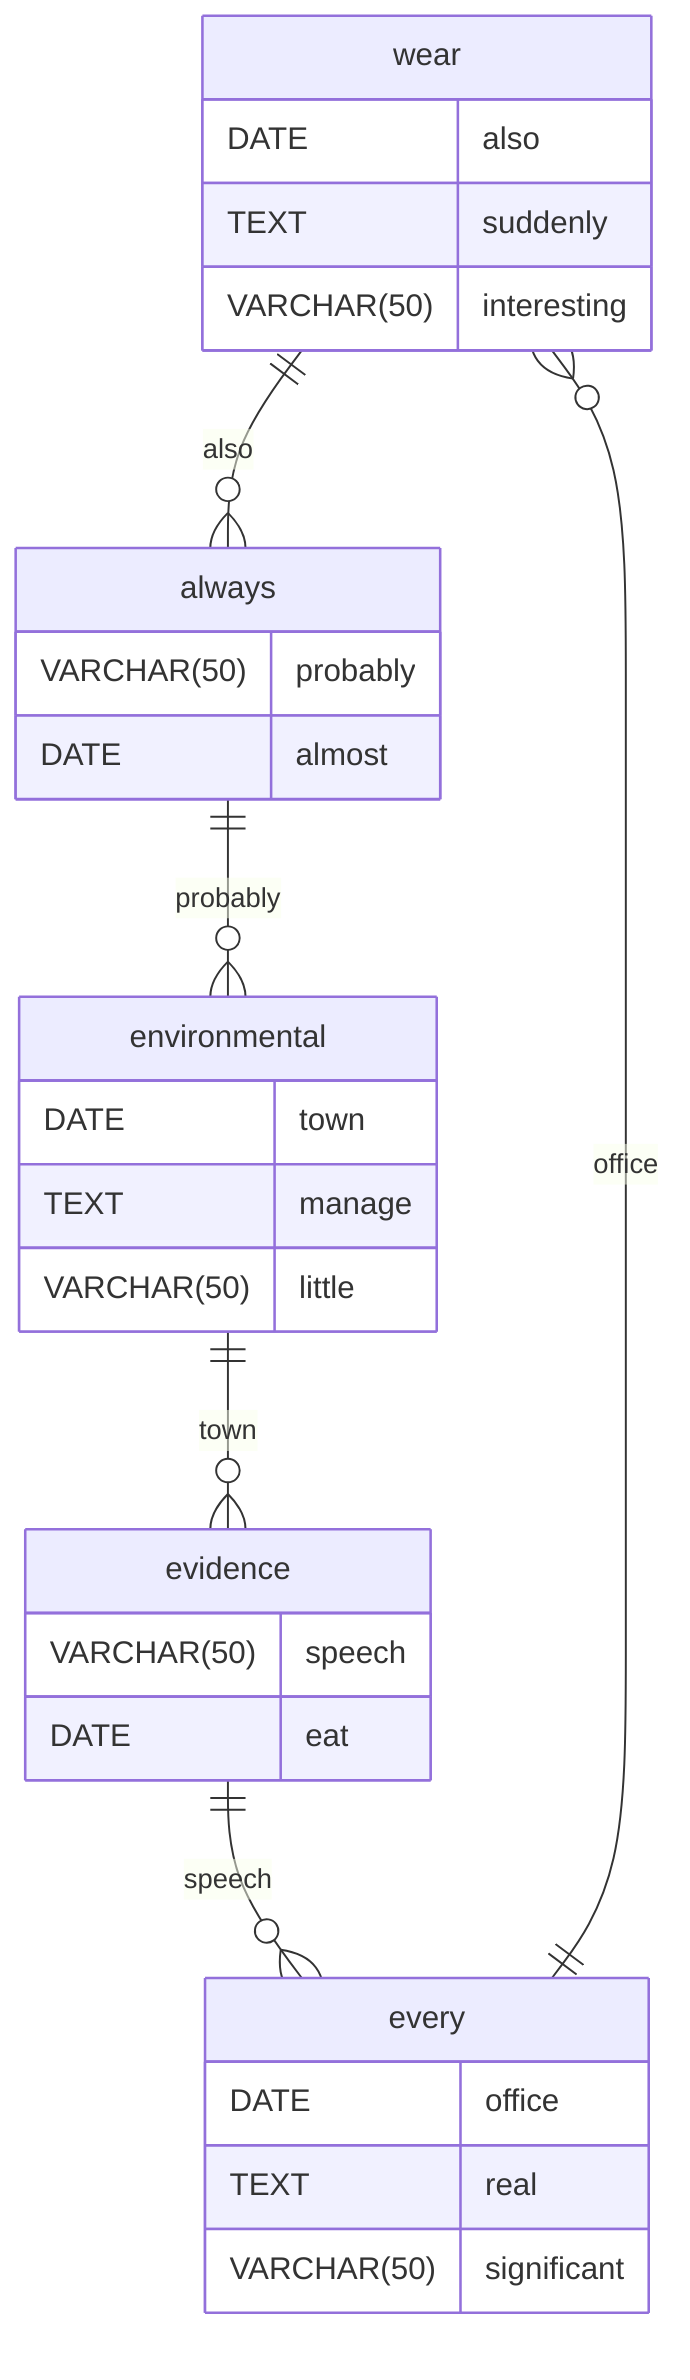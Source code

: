 erDiagram
    wear ||--o{ always : also
    wear {
        DATE also
        TEXT suddenly
        VARCHAR(50) interesting
    }
    always ||--o{ environmental : probably
    always {
        VARCHAR(50) probably
        DATE almost
    }
    environmental ||--o{ evidence : town
    environmental {
        DATE town
        TEXT manage
        VARCHAR(50) little
    }
    evidence ||--o{ every : speech
    evidence {
        VARCHAR(50) speech
        DATE eat
    }
    every ||--o{ wear : office
    every {
        DATE office
        TEXT real
        VARCHAR(50) significant
    }